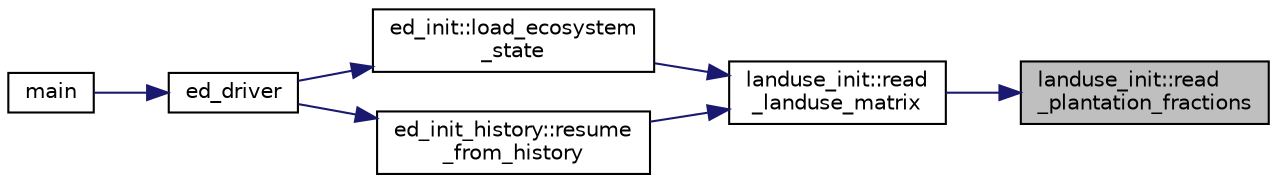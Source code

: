 digraph "landuse_init::read_plantation_fractions"
{
 // LATEX_PDF_SIZE
  edge [fontname="Helvetica",fontsize="10",labelfontname="Helvetica",labelfontsize="10"];
  node [fontname="Helvetica",fontsize="10",shape=record];
  rankdir="RL";
  Node1 [label="landuse_init::read\l_plantation_fractions",height=0.2,width=0.4,color="black", fillcolor="grey75", style="filled", fontcolor="black",tooltip=" "];
  Node1 -> Node2 [dir="back",color="midnightblue",fontsize="10",style="solid"];
  Node2 [label="landuse_init::read\l_landuse_matrix",height=0.2,width=0.4,color="black", fillcolor="white", style="filled",URL="$namespacelanduse__init.html#a56d745f881addacf5ce96cf88c53c4dd",tooltip=" "];
  Node2 -> Node3 [dir="back",color="midnightblue",fontsize="10",style="solid"];
  Node3 [label="ed_init::load_ecosystem\l_state",height=0.2,width=0.4,color="black", fillcolor="white", style="filled",URL="$namespaceed__init.html#a8181c9f2a37fc0800a7579090f3b3ed0",tooltip=" "];
  Node3 -> Node4 [dir="back",color="midnightblue",fontsize="10",style="solid"];
  Node4 [label="ed_driver",height=0.2,width=0.4,color="black", fillcolor="white", style="filled",URL="$ed__driver_8_f90.html#a5706bd8bee60960fe8166de1870e47da",tooltip=" "];
  Node4 -> Node5 [dir="back",color="midnightblue",fontsize="10",style="solid"];
  Node5 [label="main",height=0.2,width=0.4,color="black", fillcolor="white", style="filled",URL="$edmain_8_f90.html#a8ec2266d83cd6c0b762cbcbc92c0af3d",tooltip=" "];
  Node2 -> Node6 [dir="back",color="midnightblue",fontsize="10",style="solid"];
  Node6 [label="ed_init_history::resume\l_from_history",height=0.2,width=0.4,color="black", fillcolor="white", style="filled",URL="$namespaceed__init__history.html#a8369fa1f9ca2551e5c4e3ae6bb032dbc",tooltip=" "];
  Node6 -> Node4 [dir="back",color="midnightblue",fontsize="10",style="solid"];
}
